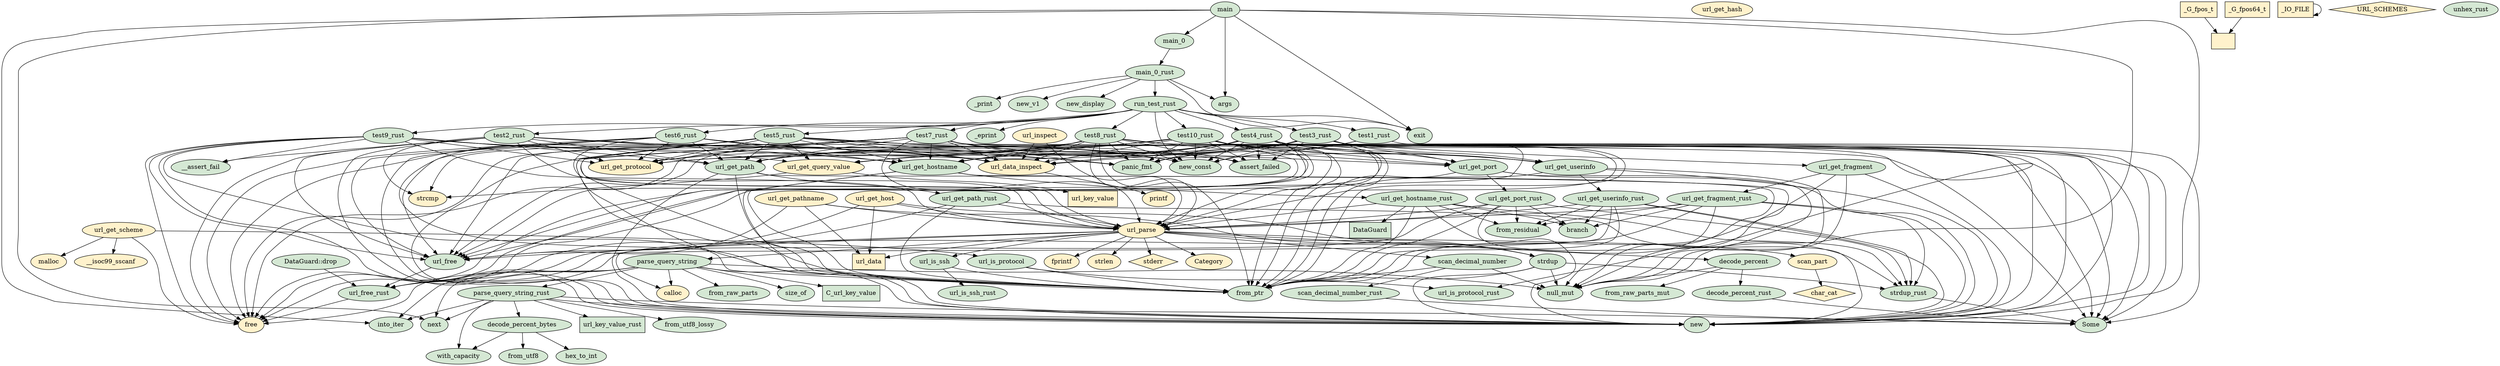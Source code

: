 digraph {
"url_get_protocol" [type=functions, language=source, fillcolor="#FFF2CC", style=filled, shape=ellipse];
"url_get_hash" [type=functions, language=source, fillcolor="#FFF2CC", style=filled, shape=ellipse];
"main_0" [type=functions, language=target, fillcolor="#D5E8D4", style=filled, shape=ellipse];
"scan_part" [type=functions, language=source, fillcolor="#FFF2CC", style=filled, shape=ellipse];
"url_parse" [type=functions, language=source, fillcolor="#FFF2CC", style=filled, shape=ellipse];
"url_get_scheme" [type=functions, language=source, fillcolor="#FFF2CC", style=filled, shape=ellipse];
"url_get_host" [type=functions, language=source, fillcolor="#FFF2CC", style=filled, shape=ellipse];
"url_get_pathname" [type=functions, language=source, fillcolor="#FFF2CC", style=filled, shape=ellipse];
"url_get_query_value" [type=functions, language=source, fillcolor="#FFF2CC", style=filled, shape=ellipse];
"url_inspect" [type=functions, language=source, fillcolor="#FFF2CC", style=filled, shape=ellipse];
"url_data_inspect" [type=functions, language=source, fillcolor="#FFF2CC", style=filled, shape=ellipse];
"" [type=structs, language=source, fillcolor="#FFF2CC", style=filled, shape=box];
"_G_fpos_t" [type=structs, language=source, fillcolor="#FFF2CC", style=filled, shape=box];
"_G_fpos64_t" [type=structs, language=source, fillcolor="#FFF2CC", style=filled, shape=box];
"_IO_FILE" [type=structs, language=source, fillcolor="#FFF2CC", style=filled, shape=box];
"url_data" [type=structs, language=source, fillcolor="#FFF2CC", style=filled, shape=box];
"url_key_value" [type=structs, language=source, fillcolor="#FFF2CC", style=filled, shape=box];
"char_cat" [type=globals, language=source, fillcolor="#FFF2CC", style=filled, shape=diamond];
"URL_SCHEMES" [type=globals, language=source, fillcolor="#FFF2CC", style=filled, shape=diamond];
"Category" [type=enums, language=source, fillcolor="#FFF2CC", style=filled, shape=ellipse];
"url_free" [type=functions, language=target, fillcolor="#D5E8D4", style=filled, shape=ellipse];
"decode_percent_rust" [type=functions, language=target, fillcolor="#D5E8D4", style=filled, shape=ellipse];
"url_get_fragment_rust" [type=functions, language=target, fillcolor="#D5E8D4", style=filled, shape=ellipse];
"test4_rust" [type=functions, language=target, fillcolor="#D5E8D4", style=filled, shape=ellipse];
"strdup" [type=functions, language=target, fillcolor="#D5E8D4", style=filled, shape=ellipse];
"url_get_hostname_rust" [type=functions, language=target, fillcolor="#D5E8D4", style=filled, shape=ellipse];
"run_test_rust" [type=functions, language=target, fillcolor="#D5E8D4", style=filled, shape=ellipse];
"strdup_rust" [type=functions, language=target, fillcolor="#D5E8D4", style=filled, shape=ellipse];
"test6_rust" [type=functions, language=target, fillcolor="#D5E8D4", style=filled, shape=ellipse];
"main" [type=functions, language=target, fillcolor="#D5E8D4", style=filled, shape=ellipse];
"test3_rust" [type=functions, language=target, fillcolor="#D5E8D4", style=filled, shape=ellipse];
"DataGuard::drop" [type=functions, language=target, fillcolor="#D5E8D4", style=filled, shape=ellipse];
"test1_rust" [type=functions, language=target, fillcolor="#D5E8D4", style=filled, shape=ellipse];
"parse_query_string_rust" [type=functions, language=target, fillcolor="#D5E8D4", style=filled, shape=ellipse];
"url_get_port" [type=functions, language=target, fillcolor="#D5E8D4", style=filled, shape=ellipse];
"url_is_protocol_rust" [type=functions, language=target, fillcolor="#D5E8D4", style=filled, shape=ellipse];
"scan_decimal_number_rust" [type=functions, language=target, fillcolor="#D5E8D4", style=filled, shape=ellipse];
"test10_rust" [type=functions, language=target, fillcolor="#D5E8D4", style=filled, shape=ellipse];
"url_get_userinfo_rust" [type=functions, language=target, fillcolor="#D5E8D4", style=filled, shape=ellipse];
"main_0_rust" [type=functions, language=target, fillcolor="#D5E8D4", style=filled, shape=ellipse];
"url_is_ssh" [type=functions, language=target, fillcolor="#D5E8D4", style=filled, shape=ellipse];
"decode_percent" [type=functions, language=target, fillcolor="#D5E8D4", style=filled, shape=ellipse];
"url_is_ssh_rust" [type=functions, language=target, fillcolor="#D5E8D4", style=filled, shape=ellipse];
"url_is_protocol" [type=functions, language=target, fillcolor="#D5E8D4", style=filled, shape=ellipse];
"test2_rust" [type=functions, language=target, fillcolor="#D5E8D4", style=filled, shape=ellipse];
"test5_rust" [type=functions, language=target, fillcolor="#D5E8D4", style=filled, shape=ellipse];
"url_get_path" [type=functions, language=target, fillcolor="#D5E8D4", style=filled, shape=ellipse];
"test8_rust" [type=functions, language=target, fillcolor="#D5E8D4", style=filled, shape=ellipse];
"url_free_rust" [type=functions, language=target, fillcolor="#D5E8D4", style=filled, shape=ellipse];
"url_get_fragment" [type=functions, language=target, fillcolor="#D5E8D4", style=filled, shape=ellipse];
"test7_rust" [type=functions, language=target, fillcolor="#D5E8D4", style=filled, shape=ellipse];
"unhex_rust" [type=functions, language=target, fillcolor="#D5E8D4", style=filled, shape=ellipse];
"url_get_hostname" [type=functions, language=target, fillcolor="#D5E8D4", style=filled, shape=ellipse];
"test9_rust" [type=functions, language=target, fillcolor="#D5E8D4", style=filled, shape=ellipse];
"hex_to_int" [type=functions, language=target, fillcolor="#D5E8D4", style=filled, shape=ellipse];
"scan_decimal_number" [type=functions, language=target, fillcolor="#D5E8D4", style=filled, shape=ellipse];
"decode_percent_bytes" [type=functions, language=target, fillcolor="#D5E8D4", style=filled, shape=ellipse];
"url_get_port_rust" [type=functions, language=target, fillcolor="#D5E8D4", style=filled, shape=ellipse];
"url_get_path_rust" [type=functions, language=target, fillcolor="#D5E8D4", style=filled, shape=ellipse];
"parse_query_string" [type=functions, language=target, fillcolor="#D5E8D4", style=filled, shape=ellipse];
"url_get_userinfo" [type=functions, language=target, fillcolor="#D5E8D4", style=filled, shape=ellipse];
"DataGuard" [type=structs, language=target, fillcolor="#D5E8D4", style=filled, shape=box];
"C_url_key_value" [type=structs, language=target, fillcolor="#D5E8D4", style=filled, shape=box];
"url_key_value_rust" [type=structs, language=target, fillcolor="#D5E8D4", style=filled, shape=box];
"calloc" [type=functions, language=source, fillcolor="#FFF2CC", style=filled, shape=ellipse];
"fprintf" [type=functions, language=source, fillcolor="#FFF2CC", style=filled, shape=ellipse];
"strlen" [type=functions, language=source, fillcolor="#FFF2CC", style=filled, shape=ellipse];
"stderr" [type=globals, language=source, fillcolor="#FFF2CC", style=filled, shape=diamond];
"malloc" [type=functions, language=source, fillcolor="#FFF2CC", style=filled, shape=ellipse];
"__isoc99_sscanf" [type=functions, language=source, fillcolor="#FFF2CC", style=filled, shape=ellipse];
"free" [type=functions, language=source, fillcolor="#FFF2CC", style=filled, shape=ellipse];
"strcmp" [type=functions, language=source, fillcolor="#FFF2CC", style=filled, shape=ellipse];
"printf" [type=functions, language=source, fillcolor="#FFF2CC", style=filled, shape=ellipse];
"Some" [type=functions, language=target, fillcolor="#D5E8D4", style=filled, shape=ellipse];
"from_residual" [type=functions, language=target, fillcolor="#D5E8D4", style=filled, shape=ellipse];
"new" [type=functions, language=target, fillcolor="#D5E8D4", style=filled, shape=ellipse];
"branch" [type=functions, language=target, fillcolor="#D5E8D4", style=filled, shape=ellipse];
"from_ptr" [type=functions, language=target, fillcolor="#D5E8D4", style=filled, shape=ellipse];
"new_const" [type=functions, language=target, fillcolor="#D5E8D4", style=filled, shape=ellipse];
"panic_fmt" [type=functions, language=target, fillcolor="#D5E8D4", style=filled, shape=ellipse];
"assert_failed" [type=functions, language=target, fillcolor="#D5E8D4", style=filled, shape=ellipse];
"null_mut" [type=functions, language=target, fillcolor="#D5E8D4", style=filled, shape=ellipse];
"exit" [type=functions, language=target, fillcolor="#D5E8D4", style=filled, shape=ellipse];
"_eprint" [type=functions, language=target, fillcolor="#D5E8D4", style=filled, shape=ellipse];
"into_iter" [type=functions, language=target, fillcolor="#D5E8D4", style=filled, shape=ellipse];
"args" [type=functions, language=target, fillcolor="#D5E8D4", style=filled, shape=ellipse];
"next" [type=functions, language=target, fillcolor="#D5E8D4", style=filled, shape=ellipse];
"from_utf8_lossy" [type=functions, language=target, fillcolor="#D5E8D4", style=filled, shape=ellipse];
"with_capacity" [type=functions, language=target, fillcolor="#D5E8D4", style=filled, shape=ellipse];
"_print" [type=functions, language=target, fillcolor="#D5E8D4", style=filled, shape=ellipse];
"new_v1" [type=functions, language=target, fillcolor="#D5E8D4", style=filled, shape=ellipse];
"new_display" [type=functions, language=target, fillcolor="#D5E8D4", style=filled, shape=ellipse];
"from_raw_parts_mut" [type=functions, language=target, fillcolor="#D5E8D4", style=filled, shape=ellipse];
"__assert_fail" [type=functions, language=target, fillcolor="#D5E8D4", style=filled, shape=ellipse];
"from_utf8" [type=functions, language=target, fillcolor="#D5E8D4", style=filled, shape=ellipse];
"from_raw_parts" [type=functions, language=target, fillcolor="#D5E8D4", style=filled, shape=ellipse];
"size_of" [type=functions, language=target, fillcolor="#D5E8D4", style=filled, shape=ellipse];
"main_0" -> "main_0_rust";
"scan_part" -> "char_cat";
"url_parse" -> "calloc";
"url_parse" -> "strdup";
"url_parse" -> "fprintf";
"url_parse" -> "strlen";
"url_parse" -> "scan_part";
"url_parse" -> "url_is_ssh";
"url_parse" -> "scan_decimal_number";
"url_parse" -> "decode_percent";
"url_parse" -> "parse_query_string";
"url_parse" -> "url_free";
"url_parse" -> "stderr";
"url_parse" -> "url_data";
"url_parse" -> "Category";
"url_get_scheme" -> "malloc";
"url_get_scheme" -> "__isoc99_sscanf";
"url_get_scheme" -> "url_is_protocol";
"url_get_scheme" -> "free";
"url_get_host" -> "url_parse";
"url_get_host" -> "strdup";
"url_get_host" -> "url_free";
"url_get_host" -> "url_data";
"url_get_pathname" -> "url_parse";
"url_get_pathname" -> "strdup";
"url_get_pathname" -> "url_free";
"url_get_pathname" -> "url_data";
"url_get_query_value" -> "strcmp";
"url_get_query_value" -> "url_key_value";
"url_inspect" -> "url_parse";
"url_inspect" -> "url_data_inspect";
"url_data_inspect" -> "printf";
"_G_fpos_t" -> "";
"_G_fpos64_t" -> "";
"_IO_FILE" -> "_IO_FILE";
"url_free" -> "url_free_rust";
"decode_percent_rust" -> "Some";
"url_get_fragment_rust" -> "from_residual";
"url_get_fragment_rust" -> "new";
"url_get_fragment_rust" -> "branch";
"url_get_fragment_rust" -> "from_ptr";
"url_get_fragment_rust" -> "url_free_rust";
"url_get_fragment_rust" -> "strdup_rust";
"url_get_fragment_rust" -> "url_parse";
"test4_rust" -> "new_const";
"test4_rust" -> "free";
"test4_rust" -> "panic_fmt";
"test4_rust" -> "new";
"test4_rust" -> "assert_failed";
"test4_rust" -> "from_ptr";
"test4_rust" -> "url_get_hostname";
"test4_rust" -> "url_get_protocol";
"test4_rust" -> "url_get_userinfo";
"test4_rust" -> "Some";
"test4_rust" -> "url_get_port";
"test4_rust" -> "url_get_path";
"test4_rust" -> "url_data_inspect";
"test4_rust" -> "url_parse";
"test4_rust" -> "url_free";
"strdup" -> "null_mut";
"strdup" -> "strdup_rust";
"strdup" -> "from_ptr";
"strdup" -> "new";
"url_get_hostname_rust" -> "from_residual";
"url_get_hostname_rust" -> "branch";
"url_get_hostname_rust" -> "new";
"url_get_hostname_rust" -> "DataGuard";
"url_get_hostname_rust" -> "strdup_rust";
"url_get_hostname_rust" -> "url_parse";
"url_get_hostname_rust" -> "from_ptr";
"run_test_rust" -> "test5_rust";
"run_test_rust" -> "exit";
"run_test_rust" -> "new_const";
"run_test_rust" -> "_eprint";
"run_test_rust" -> "test3_rust";
"run_test_rust" -> "test8_rust";
"run_test_rust" -> "test10_rust";
"run_test_rust" -> "test4_rust";
"run_test_rust" -> "test6_rust";
"run_test_rust" -> "test1_rust";
"run_test_rust" -> "test9_rust";
"run_test_rust" -> "test7_rust";
"run_test_rust" -> "test2_rust";
"strdup_rust" -> "Some";
"test6_rust" -> "url_get_hostname";
"test6_rust" -> "panic_fmt";
"test6_rust" -> "new_const";
"test6_rust" -> "from_ptr";
"test6_rust" -> "free";
"test6_rust" -> "url_get_protocol";
"test6_rust" -> "url_get_path";
"test6_rust" -> "url_parse";
"test6_rust" -> "new";
"test6_rust" -> "url_data_inspect";
"test6_rust" -> "url_free";
"main" -> "into_iter";
"main" -> "exit";
"main" -> "new";
"main" -> "args";
"main" -> "next";
"main" -> "main_0";
"main" -> "null_mut";
"test3_rust" -> "new_const";
"test3_rust" -> "url_get_path";
"test3_rust" -> "panic_fmt";
"test3_rust" -> "Some";
"test3_rust" -> "url_get_hostname";
"test3_rust" -> "url_get_query_value";
"test3_rust" -> "from_ptr";
"test3_rust" -> "url_free";
"test3_rust" -> "assert_failed";
"test3_rust" -> "new";
"test3_rust" -> "free";
"test3_rust" -> "url_get_protocol";
"test3_rust" -> "url_data_inspect";
"test3_rust" -> "url_get_userinfo";
"test3_rust" -> "url_parse";
"test3_rust" -> "url_get_fragment";
"test3_rust" -> "url_get_port";
"DataGuard::drop" -> "url_free_rust";
"test1_rust" -> "url_is_protocol_rust";
"test1_rust" -> "panic_fmt";
"test1_rust" -> "new_const";
"parse_query_string_rust" -> "from_utf8_lossy";
"parse_query_string_rust" -> "decode_percent_bytes";
"parse_query_string_rust" -> "next";
"parse_query_string_rust" -> "new";
"parse_query_string_rust" -> "into_iter";
"parse_query_string_rust" -> "Some";
"parse_query_string_rust" -> "with_capacity";
"parse_query_string_rust" -> "url_key_value_rust";
"url_get_port" -> "null_mut";
"url_get_port" -> "url_get_port_rust";
"url_get_port" -> "from_ptr";
"url_get_port" -> "new";
"scan_decimal_number_rust" -> "Some";
"test10_rust" -> "from_ptr";
"test10_rust" -> "free";
"test10_rust" -> "new_const";
"test10_rust" -> "panic_fmt";
"test10_rust" -> "new";
"test10_rust" -> "assert_failed";
"test10_rust" -> "Some";
"test10_rust" -> "url_get_hostname";
"test10_rust" -> "url_get_userinfo";
"test10_rust" -> "url_get_query_value";
"test10_rust" -> "url_get_port";
"test10_rust" -> "url_parse";
"test10_rust" -> "url_get_protocol";
"test10_rust" -> "url_data_inspect";
"test10_rust" -> "url_free";
"test10_rust" -> "url_get_path";
"url_get_userinfo_rust" -> "branch";
"url_get_userinfo_rust" -> "from_ptr";
"url_get_userinfo_rust" -> "url_free_rust";
"url_get_userinfo_rust" -> "strdup_rust";
"url_get_userinfo_rust" -> "new";
"url_get_userinfo_rust" -> "from_residual";
"url_get_userinfo_rust" -> "url_parse";
"main_0_rust" -> "run_test_rust";
"main_0_rust" -> "_print";
"main_0_rust" -> "new_v1";
"main_0_rust" -> "new_display";
"main_0_rust" -> "args";
"main_0_rust" -> "exit";
"url_is_ssh" -> "from_ptr";
"url_is_ssh" -> "url_is_ssh_rust";
"decode_percent" -> "decode_percent_rust";
"decode_percent" -> "null_mut";
"decode_percent" -> "from_raw_parts_mut";
"url_is_protocol" -> "from_ptr";
"url_is_protocol" -> "url_is_protocol_rust";
"test2_rust" -> "new";
"test2_rust" -> "strcmp";
"test2_rust" -> "__assert_fail";
"test2_rust" -> "free";
"test2_rust" -> "url_get_userinfo";
"test2_rust" -> "url_parse";
"test2_rust" -> "url_get_path";
"test2_rust" -> "url_get_hostname";
"test2_rust" -> "url_data_inspect";
"test2_rust" -> "url_free";
"test2_rust" -> "url_get_protocol";
"test5_rust" -> "new_const";
"test5_rust" -> "new";
"test5_rust" -> "from_ptr";
"test5_rust" -> "panic_fmt";
"test5_rust" -> "Some";
"test5_rust" -> "free";
"test5_rust" -> "url_get_query_value";
"test5_rust" -> "assert_failed";
"test5_rust" -> "strcmp";
"test5_rust" -> "url_get_path";
"test5_rust" -> "url_data_inspect";
"test5_rust" -> "url_get_hostname";
"test5_rust" -> "url_get_protocol";
"test5_rust" -> "url_parse";
"test5_rust" -> "url_free";
"url_get_path" -> "null_mut";
"url_get_path" -> "url_get_path_rust";
"url_get_path" -> "new";
"url_get_path" -> "from_ptr";
"test8_rust" -> "free";
"test8_rust" -> "assert_failed";
"test8_rust" -> "Some";
"test8_rust" -> "panic_fmt";
"test8_rust" -> "new_const";
"test8_rust" -> "url_get_query_value";
"test8_rust" -> "from_ptr";
"test8_rust" -> "url_get_hostname";
"test8_rust" -> "new";
"test8_rust" -> "url_get_port";
"test8_rust" -> "url_data_inspect";
"test8_rust" -> "url_parse";
"test8_rust" -> "url_get_path";
"test8_rust" -> "url_get_protocol";
"test8_rust" -> "url_free";
"url_free_rust" -> "free";
"url_get_fragment" -> "null_mut";
"url_get_fragment" -> "url_get_fragment_rust";
"url_get_fragment" -> "from_ptr";
"url_get_fragment" -> "new";
"test7_rust" -> "new_const";
"test7_rust" -> "panic_fmt";
"test7_rust" -> "Some";
"test7_rust" -> "url_get_port";
"test7_rust" -> "assert_failed";
"test7_rust" -> "free";
"test7_rust" -> "url_get_userinfo";
"test7_rust" -> "from_ptr";
"test7_rust" -> "new";
"test7_rust" -> "url_data_inspect";
"test7_rust" -> "url_get_protocol";
"test7_rust" -> "url_get_hostname";
"test7_rust" -> "url_free";
"test7_rust" -> "url_parse";
"test7_rust" -> "url_get_path";
"url_get_hostname" -> "null_mut";
"url_get_hostname" -> "url_get_hostname_rust";
"url_get_hostname" -> "new";
"url_get_hostname" -> "from_ptr";
"test9_rust" -> "__assert_fail";
"test9_rust" -> "new";
"test9_rust" -> "free";
"test9_rust" -> "from_ptr";
"test9_rust" -> "url_get_hostname";
"test9_rust" -> "url_data_inspect";
"test9_rust" -> "url_free";
"test9_rust" -> "url_get_protocol";
"test9_rust" -> "url_get_query_value";
"test9_rust" -> "url_get_path";
"test9_rust" -> "url_parse";
"scan_decimal_number" -> "from_ptr";
"scan_decimal_number" -> "scan_decimal_number_rust";
"scan_decimal_number" -> "null_mut";
"decode_percent_bytes" -> "hex_to_int";
"decode_percent_bytes" -> "from_utf8";
"decode_percent_bytes" -> "with_capacity";
"url_get_port_rust" -> "from_ptr";
"url_get_port_rust" -> "url_parse";
"url_get_port_rust" -> "from_residual";
"url_get_port_rust" -> "branch";
"url_get_port_rust" -> "url_free_rust";
"url_get_port_rust" -> "strdup_rust";
"url_get_port_rust" -> "new";
"url_get_path_rust" -> "strdup_rust";
"url_get_path_rust" -> "url_free_rust";
"url_get_path_rust" -> "url_parse";
"url_get_path_rust" -> "from_ptr";
"parse_query_string" -> "calloc";
"parse_query_string" -> "parse_query_string_rust";
"parse_query_string" -> "next";
"parse_query_string" -> "null_mut";
"parse_query_string" -> "new";
"parse_query_string" -> "from_raw_parts";
"parse_query_string" -> "into_iter";
"parse_query_string" -> "free";
"parse_query_string" -> "size_of";
"parse_query_string" -> "C_url_key_value";
"url_get_userinfo" -> "null_mut";
"url_get_userinfo" -> "url_get_userinfo_rust";
"url_get_userinfo" -> "from_ptr";
"url_get_userinfo" -> "new";
}
